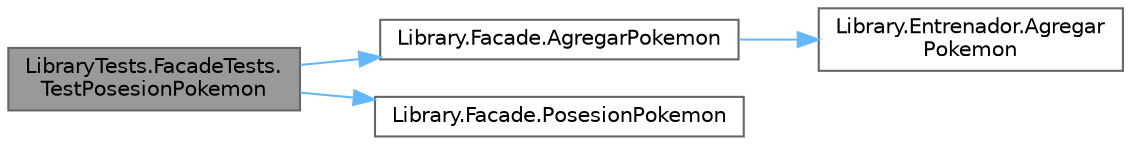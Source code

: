 digraph "LibraryTests.FacadeTests.TestPosesionPokemon"
{
 // INTERACTIVE_SVG=YES
 // LATEX_PDF_SIZE
  bgcolor="transparent";
  edge [fontname=Helvetica,fontsize=10,labelfontname=Helvetica,labelfontsize=10];
  node [fontname=Helvetica,fontsize=10,shape=box,height=0.2,width=0.4];
  rankdir="LR";
  Node1 [id="Node000001",label="LibraryTests.FacadeTests.\lTestPosesionPokemon",height=0.2,width=0.4,color="gray40", fillcolor="grey60", style="filled", fontcolor="black",tooltip="Este test comprueba que se pueda revisar correctamente si un jugador posee un Pokémon vivo o muerto."];
  Node1 -> Node2 [id="edge1_Node000001_Node000002",color="steelblue1",style="solid",tooltip=" "];
  Node2 [id="Node000002",label="Library.Facade.AgregarPokemon",height=0.2,width=0.4,color="grey40", fillcolor="white", style="filled",URL="$classLibrary_1_1Facade.html#a7dddc497b73b57067a9a1b9166fe96f3",tooltip="Agrega los Pokémones al catalogo del entrenador."];
  Node2 -> Node3 [id="edge2_Node000002_Node000003",color="steelblue1",style="solid",tooltip=" "];
  Node3 [id="Node000003",label="Library.Entrenador.Agregar\lPokemon",height=0.2,width=0.4,color="grey40", fillcolor="white", style="filled",URL="$classLibrary_1_1Entrenador.html#a1c36ee3384dbf4e27738cac2b4714c8f",tooltip="Agrega un Pokémon al catálogo del entrenador."];
  Node1 -> Node4 [id="edge3_Node000001_Node000004",color="steelblue1",style="solid",tooltip=" "];
  Node4 [id="Node000004",label="Library.Facade.PosesionPokemon",height=0.2,width=0.4,color="grey40", fillcolor="white", style="filled",URL="$classLibrary_1_1Facade.html#ad356fea7d644f6847f0104827672d855",tooltip="Devuelve si poseemos ese pokemon en algún catalogo, vivo o muerto."];
}
